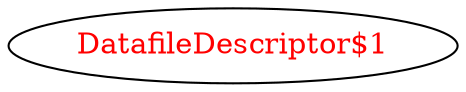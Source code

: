 digraph dependencyGraph {
 concentrate=true;
 ranksep="2.0";
 rankdir="LR"; 
 splines="ortho";
"DatafileDescriptor$1" [fontcolor="red"];
}